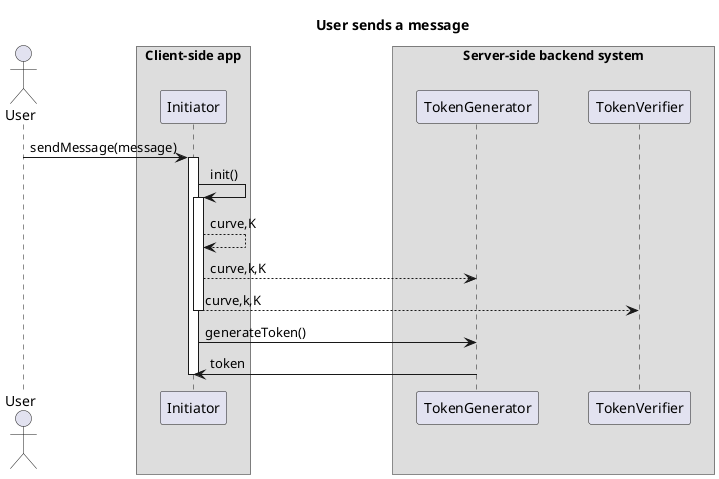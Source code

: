 @startuml
skinparam BoxPadding 70
skinparam ParticipantPadding 20

title User sends a message
actor User


box "Client-side app"
participant Initiator
end box

box "Server-side backend system"

participant TokenGenerator
participant TokenVerifier
end box

User->Initiator: sendMessage(message)
activate Initiator
Initiator->Initiator: init()
activate Initiator
Initiator-->Initiator: curve,K
Initiator-->TokenGenerator: curve,k,K
Initiator-->TokenVerifier: curve,k,K

deactivate Initiator

Initiator->TokenGenerator: generateToken()
TokenGenerator->Initiator: token

deactivate Initiator
@enduml